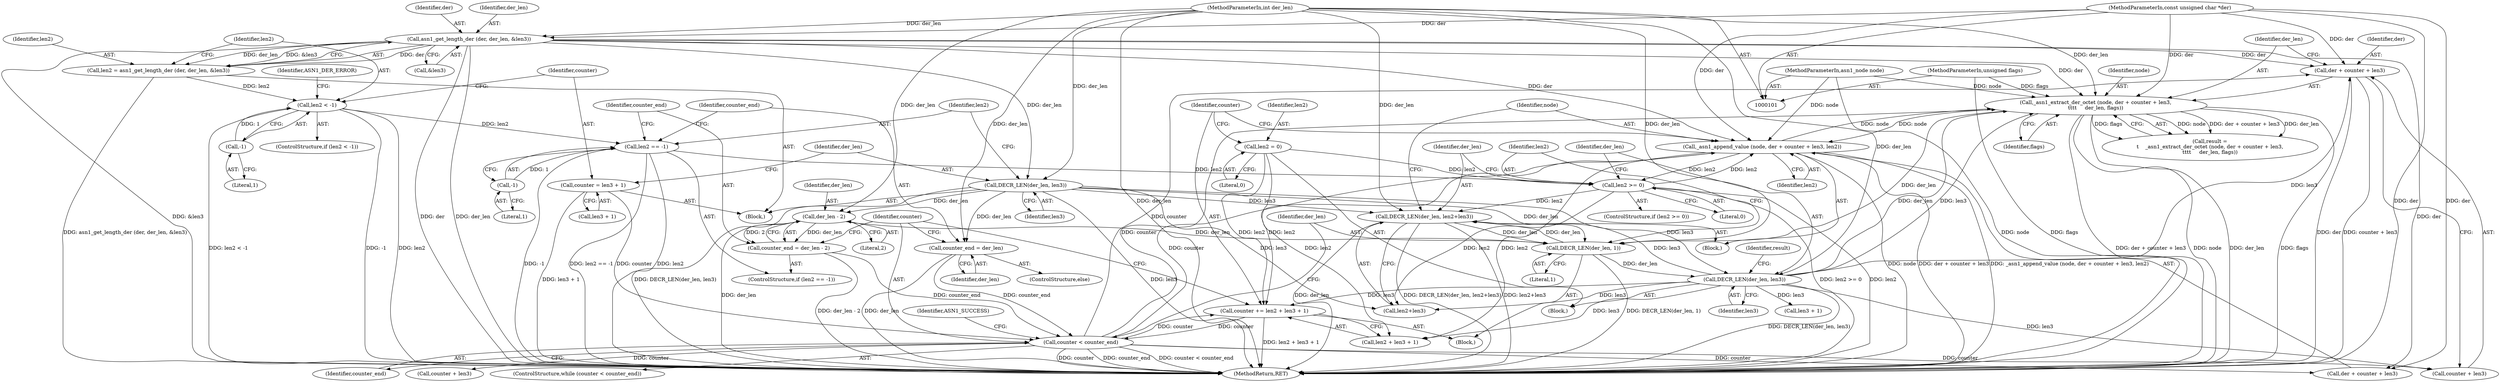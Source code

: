 digraph "1_savannah_f435825c0f527a8e52e6ffbc3ad0bc60531d537e@pointer" {
"1000183" [label="(Call,der + counter + len3)"];
"1000114" [label="(Call,asn1_get_length_der (der, der_len, &len3))"];
"1000103" [label="(MethodParameterIn,const unsigned char *der)"];
"1000104" [label="(MethodParameterIn,int der_len)"];
"1000149" [label="(Call,counter < counter_end)"];
"1000199" [label="(Call,counter += len2 + len3 + 1)"];
"1000196" [label="(Call,len2 = 0)"];
"1000166" [label="(Call,_asn1_append_value (node, der + counter + len3, len2))"];
"1000181" [label="(Call,_asn1_extract_der_octet (node, der + counter + len3,\n\t\t\t\t     der_len, flags))"];
"1000102" [label="(MethodParameterIn,asn1_node node)"];
"1000176" [label="(Call,DECR_LEN(der_len, len3))"];
"1000153" [label="(Call,DECR_LEN(der_len, 1))"];
"1000141" [label="(Call,der_len - 2)"];
"1000131" [label="(Call,DECR_LEN(der_len, len3))"];
"1000161" [label="(Call,DECR_LEN(der_len, len2+len3))"];
"1000157" [label="(Call,len2 >= 0)"];
"1000135" [label="(Call,len2 == -1)"];
"1000120" [label="(Call,len2 < -1)"];
"1000112" [label="(Call,len2 = asn1_get_length_der (der, der_len, &len3))"];
"1000122" [label="(Call,-1)"];
"1000137" [label="(Call,-1)"];
"1000105" [label="(MethodParameterIn,unsigned flags)"];
"1000126" [label="(Call,counter = len3 + 1)"];
"1000139" [label="(Call,counter_end = der_len - 2)"];
"1000145" [label="(Call,counter_end = der_len)"];
"1000199" [label="(Call,counter += len2 + len3 + 1)"];
"1000142" [label="(Identifier,der_len)"];
"1000183" [label="(Call,der + counter + len3)"];
"1000149" [label="(Call,counter < counter_end)"];
"1000139" [label="(Call,counter_end = der_len - 2)"];
"1000211" [label="(MethodReturn,RET)"];
"1000170" [label="(Call,counter + len3)"];
"1000161" [label="(Call,DECR_LEN(der_len, len2+len3))"];
"1000200" [label="(Identifier,counter)"];
"1000175" [label="(Block,)"];
"1000158" [label="(Identifier,len2)"];
"1000119" [label="(ControlStructure,if (len2 < -1))"];
"1000113" [label="(Identifier,len2)"];
"1000207" [label="(Identifier,ASN1_SUCCESS)"];
"1000163" [label="(Call,len2+len3)"];
"1000114" [label="(Call,asn1_get_length_der (der, der_len, &len3))"];
"1000160" [label="(Block,)"];
"1000106" [label="(Block,)"];
"1000159" [label="(Literal,0)"];
"1000203" [label="(Call,len3 + 1)"];
"1000162" [label="(Identifier,der_len)"];
"1000105" [label="(MethodParameterIn,unsigned flags)"];
"1000132" [label="(Identifier,der_len)"];
"1000120" [label="(Call,len2 < -1)"];
"1000125" [label="(Identifier,ASN1_DER_ERROR)"];
"1000167" [label="(Identifier,node)"];
"1000201" [label="(Call,len2 + len3 + 1)"];
"1000156" [label="(ControlStructure,if (len2 >= 0))"];
"1000148" [label="(ControlStructure,while (counter < counter_end))"];
"1000103" [label="(MethodParameterIn,const unsigned char *der)"];
"1000157" [label="(Call,len2 >= 0)"];
"1000180" [label="(Identifier,result)"];
"1000143" [label="(Literal,2)"];
"1000134" [label="(ControlStructure,if (len2 == -1))"];
"1000115" [label="(Identifier,der)"];
"1000122" [label="(Call,-1)"];
"1000155" [label="(Literal,1)"];
"1000104" [label="(MethodParameterIn,int der_len)"];
"1000173" [label="(Identifier,len2)"];
"1000102" [label="(MethodParameterIn,asn1_node node)"];
"1000189" [label="(Identifier,flags)"];
"1000140" [label="(Identifier,counter_end)"];
"1000144" [label="(ControlStructure,else)"];
"1000126" [label="(Call,counter = len3 + 1)"];
"1000147" [label="(Identifier,der_len)"];
"1000185" [label="(Call,counter + len3)"];
"1000117" [label="(Call,&len3)"];
"1000176" [label="(Call,DECR_LEN(der_len, len3))"];
"1000141" [label="(Call,der_len - 2)"];
"1000150" [label="(Identifier,counter)"];
"1000181" [label="(Call,_asn1_extract_der_octet (node, der + counter + len3,\n\t\t\t\t     der_len, flags))"];
"1000166" [label="(Call,_asn1_append_value (node, der + counter + len3, len2))"];
"1000168" [label="(Call,der + counter + len3)"];
"1000198" [label="(Literal,0)"];
"1000136" [label="(Identifier,len2)"];
"1000135" [label="(Call,len2 == -1)"];
"1000123" [label="(Literal,1)"];
"1000116" [label="(Identifier,der_len)"];
"1000133" [label="(Identifier,len3)"];
"1000128" [label="(Call,len3 + 1)"];
"1000188" [label="(Identifier,der_len)"];
"1000184" [label="(Identifier,der)"];
"1000196" [label="(Call,len2 = 0)"];
"1000152" [label="(Block,)"];
"1000178" [label="(Identifier,len3)"];
"1000177" [label="(Identifier,der_len)"];
"1000138" [label="(Literal,1)"];
"1000127" [label="(Identifier,counter)"];
"1000154" [label="(Identifier,der_len)"];
"1000112" [label="(Call,len2 = asn1_get_length_der (der, der_len, &len3))"];
"1000131" [label="(Call,DECR_LEN(der_len, len3))"];
"1000182" [label="(Identifier,node)"];
"1000197" [label="(Identifier,len2)"];
"1000179" [label="(Call,result =\n\t    _asn1_extract_der_octet (node, der + counter + len3,\n\t\t\t\t     der_len, flags))"];
"1000137" [label="(Call,-1)"];
"1000146" [label="(Identifier,counter_end)"];
"1000153" [label="(Call,DECR_LEN(der_len, 1))"];
"1000121" [label="(Identifier,len2)"];
"1000145" [label="(Call,counter_end = der_len)"];
"1000151" [label="(Identifier,counter_end)"];
"1000183" -> "1000181"  [label="AST: "];
"1000183" -> "1000185"  [label="CFG: "];
"1000184" -> "1000183"  [label="AST: "];
"1000185" -> "1000183"  [label="AST: "];
"1000188" -> "1000183"  [label="CFG: "];
"1000183" -> "1000211"  [label="DDG: counter + len3"];
"1000183" -> "1000211"  [label="DDG: der"];
"1000114" -> "1000183"  [label="DDG: der"];
"1000103" -> "1000183"  [label="DDG: der"];
"1000149" -> "1000183"  [label="DDG: counter"];
"1000176" -> "1000183"  [label="DDG: len3"];
"1000114" -> "1000112"  [label="AST: "];
"1000114" -> "1000117"  [label="CFG: "];
"1000115" -> "1000114"  [label="AST: "];
"1000116" -> "1000114"  [label="AST: "];
"1000117" -> "1000114"  [label="AST: "];
"1000112" -> "1000114"  [label="CFG: "];
"1000114" -> "1000211"  [label="DDG: &len3"];
"1000114" -> "1000211"  [label="DDG: der"];
"1000114" -> "1000211"  [label="DDG: der_len"];
"1000114" -> "1000112"  [label="DDG: der"];
"1000114" -> "1000112"  [label="DDG: der_len"];
"1000114" -> "1000112"  [label="DDG: &len3"];
"1000103" -> "1000114"  [label="DDG: der"];
"1000104" -> "1000114"  [label="DDG: der_len"];
"1000114" -> "1000131"  [label="DDG: der_len"];
"1000114" -> "1000166"  [label="DDG: der"];
"1000114" -> "1000168"  [label="DDG: der"];
"1000114" -> "1000181"  [label="DDG: der"];
"1000103" -> "1000101"  [label="AST: "];
"1000103" -> "1000211"  [label="DDG: der"];
"1000103" -> "1000166"  [label="DDG: der"];
"1000103" -> "1000168"  [label="DDG: der"];
"1000103" -> "1000181"  [label="DDG: der"];
"1000104" -> "1000101"  [label="AST: "];
"1000104" -> "1000211"  [label="DDG: der_len"];
"1000104" -> "1000131"  [label="DDG: der_len"];
"1000104" -> "1000141"  [label="DDG: der_len"];
"1000104" -> "1000145"  [label="DDG: der_len"];
"1000104" -> "1000153"  [label="DDG: der_len"];
"1000104" -> "1000161"  [label="DDG: der_len"];
"1000104" -> "1000176"  [label="DDG: der_len"];
"1000104" -> "1000181"  [label="DDG: der_len"];
"1000149" -> "1000148"  [label="AST: "];
"1000149" -> "1000151"  [label="CFG: "];
"1000150" -> "1000149"  [label="AST: "];
"1000151" -> "1000149"  [label="AST: "];
"1000154" -> "1000149"  [label="CFG: "];
"1000207" -> "1000149"  [label="CFG: "];
"1000149" -> "1000211"  [label="DDG: counter_end"];
"1000149" -> "1000211"  [label="DDG: counter < counter_end"];
"1000149" -> "1000211"  [label="DDG: counter"];
"1000199" -> "1000149"  [label="DDG: counter"];
"1000126" -> "1000149"  [label="DDG: counter"];
"1000139" -> "1000149"  [label="DDG: counter_end"];
"1000145" -> "1000149"  [label="DDG: counter_end"];
"1000149" -> "1000166"  [label="DDG: counter"];
"1000149" -> "1000168"  [label="DDG: counter"];
"1000149" -> "1000170"  [label="DDG: counter"];
"1000149" -> "1000181"  [label="DDG: counter"];
"1000149" -> "1000185"  [label="DDG: counter"];
"1000149" -> "1000199"  [label="DDG: counter"];
"1000199" -> "1000152"  [label="AST: "];
"1000199" -> "1000201"  [label="CFG: "];
"1000200" -> "1000199"  [label="AST: "];
"1000201" -> "1000199"  [label="AST: "];
"1000150" -> "1000199"  [label="CFG: "];
"1000199" -> "1000211"  [label="DDG: len2 + len3 + 1"];
"1000196" -> "1000199"  [label="DDG: len2"];
"1000166" -> "1000199"  [label="DDG: len2"];
"1000176" -> "1000199"  [label="DDG: len3"];
"1000196" -> "1000175"  [label="AST: "];
"1000196" -> "1000198"  [label="CFG: "];
"1000197" -> "1000196"  [label="AST: "];
"1000198" -> "1000196"  [label="AST: "];
"1000200" -> "1000196"  [label="CFG: "];
"1000196" -> "1000157"  [label="DDG: len2"];
"1000196" -> "1000201"  [label="DDG: len2"];
"1000166" -> "1000160"  [label="AST: "];
"1000166" -> "1000173"  [label="CFG: "];
"1000167" -> "1000166"  [label="AST: "];
"1000168" -> "1000166"  [label="AST: "];
"1000173" -> "1000166"  [label="AST: "];
"1000200" -> "1000166"  [label="CFG: "];
"1000166" -> "1000211"  [label="DDG: der + counter + len3"];
"1000166" -> "1000211"  [label="DDG: _asn1_append_value (node, der + counter + len3, len2)"];
"1000166" -> "1000211"  [label="DDG: node"];
"1000166" -> "1000157"  [label="DDG: len2"];
"1000181" -> "1000166"  [label="DDG: node"];
"1000102" -> "1000166"  [label="DDG: node"];
"1000157" -> "1000166"  [label="DDG: len2"];
"1000166" -> "1000181"  [label="DDG: node"];
"1000166" -> "1000201"  [label="DDG: len2"];
"1000181" -> "1000179"  [label="AST: "];
"1000181" -> "1000189"  [label="CFG: "];
"1000182" -> "1000181"  [label="AST: "];
"1000188" -> "1000181"  [label="AST: "];
"1000189" -> "1000181"  [label="AST: "];
"1000179" -> "1000181"  [label="CFG: "];
"1000181" -> "1000211"  [label="DDG: node"];
"1000181" -> "1000211"  [label="DDG: der_len"];
"1000181" -> "1000211"  [label="DDG: flags"];
"1000181" -> "1000211"  [label="DDG: der + counter + len3"];
"1000181" -> "1000153"  [label="DDG: der_len"];
"1000181" -> "1000179"  [label="DDG: node"];
"1000181" -> "1000179"  [label="DDG: der + counter + len3"];
"1000181" -> "1000179"  [label="DDG: der_len"];
"1000181" -> "1000179"  [label="DDG: flags"];
"1000102" -> "1000181"  [label="DDG: node"];
"1000176" -> "1000181"  [label="DDG: der_len"];
"1000176" -> "1000181"  [label="DDG: len3"];
"1000105" -> "1000181"  [label="DDG: flags"];
"1000102" -> "1000101"  [label="AST: "];
"1000102" -> "1000211"  [label="DDG: node"];
"1000176" -> "1000175"  [label="AST: "];
"1000176" -> "1000178"  [label="CFG: "];
"1000177" -> "1000176"  [label="AST: "];
"1000178" -> "1000176"  [label="AST: "];
"1000180" -> "1000176"  [label="CFG: "];
"1000176" -> "1000211"  [label="DDG: DECR_LEN(der_len, len3)"];
"1000176" -> "1000161"  [label="DDG: len3"];
"1000176" -> "1000163"  [label="DDG: len3"];
"1000153" -> "1000176"  [label="DDG: der_len"];
"1000131" -> "1000176"  [label="DDG: len3"];
"1000176" -> "1000185"  [label="DDG: len3"];
"1000176" -> "1000201"  [label="DDG: len3"];
"1000176" -> "1000203"  [label="DDG: len3"];
"1000153" -> "1000152"  [label="AST: "];
"1000153" -> "1000155"  [label="CFG: "];
"1000154" -> "1000153"  [label="AST: "];
"1000155" -> "1000153"  [label="AST: "];
"1000158" -> "1000153"  [label="CFG: "];
"1000153" -> "1000211"  [label="DDG: DECR_LEN(der_len, 1)"];
"1000141" -> "1000153"  [label="DDG: der_len"];
"1000161" -> "1000153"  [label="DDG: der_len"];
"1000131" -> "1000153"  [label="DDG: der_len"];
"1000153" -> "1000161"  [label="DDG: der_len"];
"1000141" -> "1000139"  [label="AST: "];
"1000141" -> "1000143"  [label="CFG: "];
"1000142" -> "1000141"  [label="AST: "];
"1000143" -> "1000141"  [label="AST: "];
"1000139" -> "1000141"  [label="CFG: "];
"1000141" -> "1000211"  [label="DDG: der_len"];
"1000141" -> "1000139"  [label="DDG: der_len"];
"1000141" -> "1000139"  [label="DDG: 2"];
"1000131" -> "1000141"  [label="DDG: der_len"];
"1000131" -> "1000106"  [label="AST: "];
"1000131" -> "1000133"  [label="CFG: "];
"1000132" -> "1000131"  [label="AST: "];
"1000133" -> "1000131"  [label="AST: "];
"1000136" -> "1000131"  [label="CFG: "];
"1000131" -> "1000211"  [label="DDG: len3"];
"1000131" -> "1000211"  [label="DDG: DECR_LEN(der_len, len3)"];
"1000131" -> "1000145"  [label="DDG: der_len"];
"1000131" -> "1000161"  [label="DDG: len3"];
"1000131" -> "1000163"  [label="DDG: len3"];
"1000161" -> "1000160"  [label="AST: "];
"1000161" -> "1000163"  [label="CFG: "];
"1000162" -> "1000161"  [label="AST: "];
"1000163" -> "1000161"  [label="AST: "];
"1000167" -> "1000161"  [label="CFG: "];
"1000161" -> "1000211"  [label="DDG: len2+len3"];
"1000161" -> "1000211"  [label="DDG: der_len"];
"1000161" -> "1000211"  [label="DDG: DECR_LEN(der_len, len2+len3)"];
"1000157" -> "1000161"  [label="DDG: len2"];
"1000157" -> "1000156"  [label="AST: "];
"1000157" -> "1000159"  [label="CFG: "];
"1000158" -> "1000157"  [label="AST: "];
"1000159" -> "1000157"  [label="AST: "];
"1000162" -> "1000157"  [label="CFG: "];
"1000177" -> "1000157"  [label="CFG: "];
"1000157" -> "1000211"  [label="DDG: len2 >= 0"];
"1000157" -> "1000211"  [label="DDG: len2"];
"1000135" -> "1000157"  [label="DDG: len2"];
"1000157" -> "1000163"  [label="DDG: len2"];
"1000135" -> "1000134"  [label="AST: "];
"1000135" -> "1000137"  [label="CFG: "];
"1000136" -> "1000135"  [label="AST: "];
"1000137" -> "1000135"  [label="AST: "];
"1000140" -> "1000135"  [label="CFG: "];
"1000146" -> "1000135"  [label="CFG: "];
"1000135" -> "1000211"  [label="DDG: -1"];
"1000135" -> "1000211"  [label="DDG: len2 == -1"];
"1000135" -> "1000211"  [label="DDG: len2"];
"1000120" -> "1000135"  [label="DDG: len2"];
"1000137" -> "1000135"  [label="DDG: 1"];
"1000120" -> "1000119"  [label="AST: "];
"1000120" -> "1000122"  [label="CFG: "];
"1000121" -> "1000120"  [label="AST: "];
"1000122" -> "1000120"  [label="AST: "];
"1000125" -> "1000120"  [label="CFG: "];
"1000127" -> "1000120"  [label="CFG: "];
"1000120" -> "1000211"  [label="DDG: len2"];
"1000120" -> "1000211"  [label="DDG: len2 < -1"];
"1000120" -> "1000211"  [label="DDG: -1"];
"1000112" -> "1000120"  [label="DDG: len2"];
"1000122" -> "1000120"  [label="DDG: 1"];
"1000112" -> "1000106"  [label="AST: "];
"1000113" -> "1000112"  [label="AST: "];
"1000121" -> "1000112"  [label="CFG: "];
"1000112" -> "1000211"  [label="DDG: asn1_get_length_der (der, der_len, &len3)"];
"1000122" -> "1000123"  [label="CFG: "];
"1000123" -> "1000122"  [label="AST: "];
"1000137" -> "1000138"  [label="CFG: "];
"1000138" -> "1000137"  [label="AST: "];
"1000105" -> "1000101"  [label="AST: "];
"1000105" -> "1000211"  [label="DDG: flags"];
"1000126" -> "1000106"  [label="AST: "];
"1000126" -> "1000128"  [label="CFG: "];
"1000127" -> "1000126"  [label="AST: "];
"1000128" -> "1000126"  [label="AST: "];
"1000132" -> "1000126"  [label="CFG: "];
"1000126" -> "1000211"  [label="DDG: len3 + 1"];
"1000139" -> "1000134"  [label="AST: "];
"1000140" -> "1000139"  [label="AST: "];
"1000150" -> "1000139"  [label="CFG: "];
"1000139" -> "1000211"  [label="DDG: der_len - 2"];
"1000145" -> "1000144"  [label="AST: "];
"1000145" -> "1000147"  [label="CFG: "];
"1000146" -> "1000145"  [label="AST: "];
"1000147" -> "1000145"  [label="AST: "];
"1000150" -> "1000145"  [label="CFG: "];
"1000145" -> "1000211"  [label="DDG: der_len"];
}
